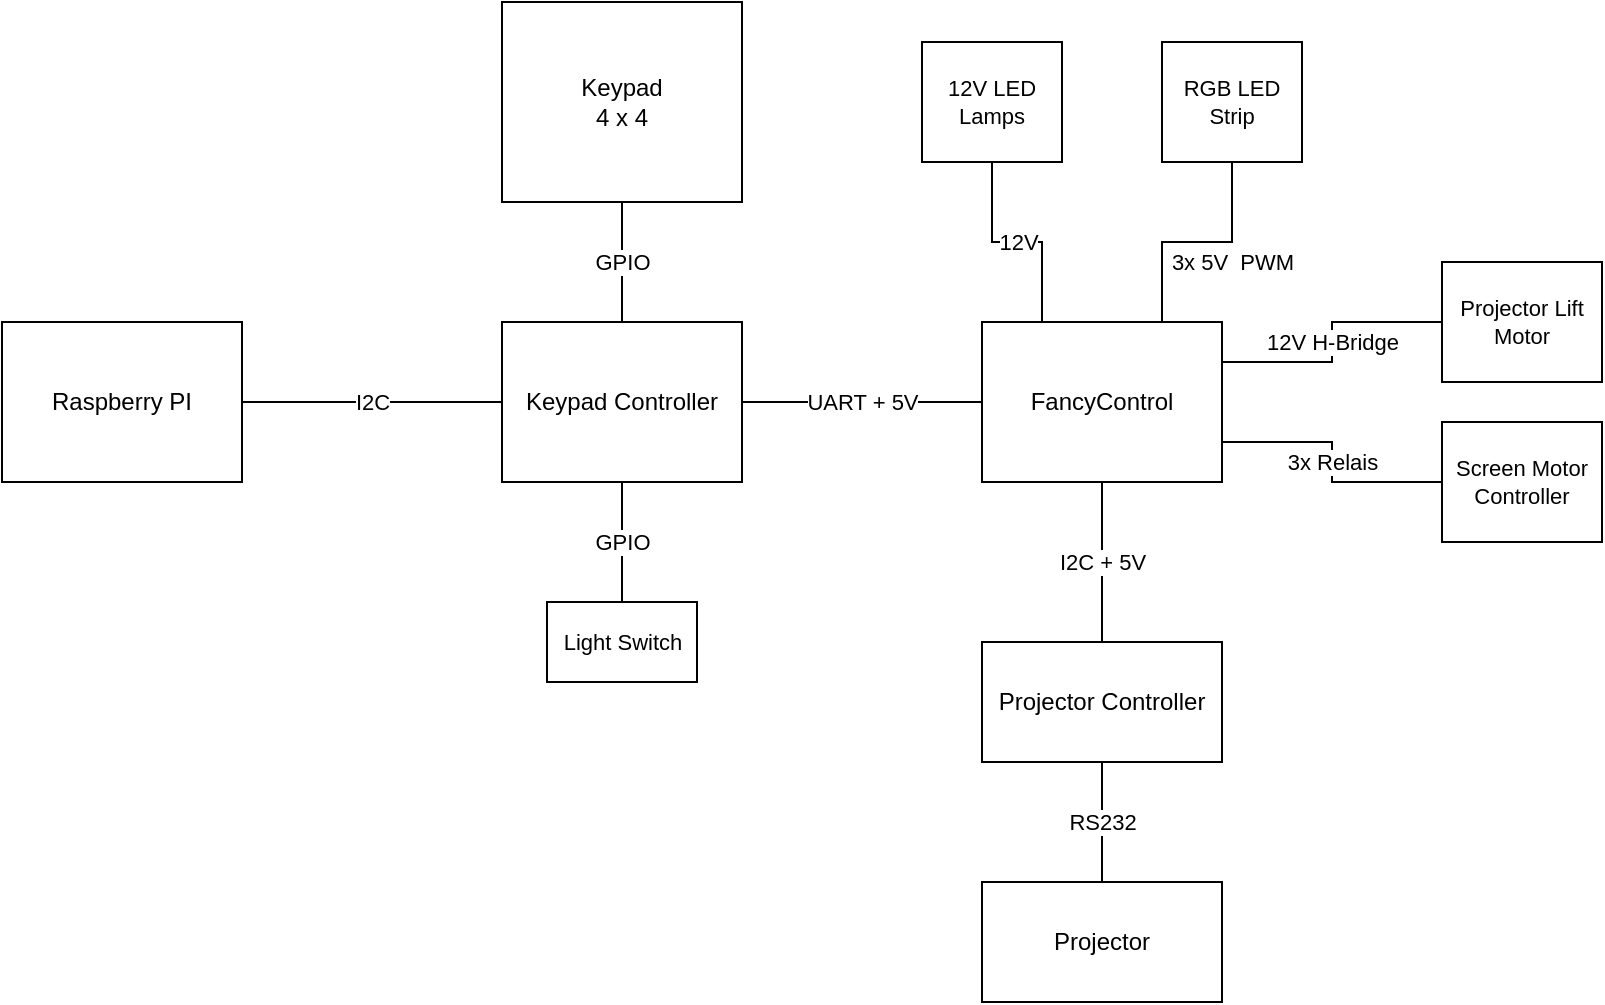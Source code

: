 <mxfile version="23.1.5" type="device">
  <diagram name="Boards" id="d6m3hvuM0N_5yRi7-RBz">
    <mxGraphModel dx="1114" dy="714" grid="1" gridSize="10" guides="1" tooltips="1" connect="1" arrows="1" fold="1" page="1" pageScale="1" pageWidth="850" pageHeight="1100" math="0" shadow="0">
      <root>
        <mxCell id="0" />
        <mxCell id="1" parent="0" />
        <mxCell id="b8Ejo3GVHlCG0hbeT8ZQ-8" value="I2C" style="edgeStyle=orthogonalEdgeStyle;rounded=0;orthogonalLoop=1;jettySize=auto;html=1;exitX=1;exitY=0.5;exitDx=0;exitDy=0;entryX=0;entryY=0.5;entryDx=0;entryDy=0;endArrow=none;endFill=0;" edge="1" parent="1" source="b8Ejo3GVHlCG0hbeT8ZQ-1" target="b8Ejo3GVHlCG0hbeT8ZQ-2">
          <mxGeometry relative="1" as="geometry" />
        </mxCell>
        <mxCell id="b8Ejo3GVHlCG0hbeT8ZQ-1" value="Raspberry PI" style="rounded=0;whiteSpace=wrap;html=1;" vertex="1" parent="1">
          <mxGeometry x="110" y="280" width="120" height="80" as="geometry" />
        </mxCell>
        <mxCell id="b8Ejo3GVHlCG0hbeT8ZQ-9" value="UART + 5V" style="edgeStyle=orthogonalEdgeStyle;rounded=0;orthogonalLoop=1;jettySize=auto;html=1;exitX=1;exitY=0.5;exitDx=0;exitDy=0;entryX=0;entryY=0.5;entryDx=0;entryDy=0;strokeColor=default;align=center;verticalAlign=middle;fontFamily=Helvetica;fontSize=11;fontColor=default;labelBackgroundColor=default;endArrow=none;endFill=0;" edge="1" parent="1" source="b8Ejo3GVHlCG0hbeT8ZQ-2" target="b8Ejo3GVHlCG0hbeT8ZQ-3">
          <mxGeometry relative="1" as="geometry" />
        </mxCell>
        <mxCell id="b8Ejo3GVHlCG0hbeT8ZQ-12" value="GPIO" style="edgeStyle=orthogonalEdgeStyle;rounded=0;orthogonalLoop=1;jettySize=auto;html=1;exitX=0.5;exitY=0;exitDx=0;exitDy=0;entryX=0.5;entryY=1;entryDx=0;entryDy=0;strokeColor=default;align=center;verticalAlign=middle;fontFamily=Helvetica;fontSize=11;fontColor=default;labelBackgroundColor=default;endArrow=none;endFill=0;" edge="1" parent="1" source="b8Ejo3GVHlCG0hbeT8ZQ-2" target="b8Ejo3GVHlCG0hbeT8ZQ-7">
          <mxGeometry relative="1" as="geometry" />
        </mxCell>
        <mxCell id="b8Ejo3GVHlCG0hbeT8ZQ-2" value="Keypad Controller" style="rounded=0;whiteSpace=wrap;html=1;" vertex="1" parent="1">
          <mxGeometry x="360" y="280" width="120" height="80" as="geometry" />
        </mxCell>
        <mxCell id="b8Ejo3GVHlCG0hbeT8ZQ-10" value="I2C + 5V" style="edgeStyle=orthogonalEdgeStyle;rounded=0;orthogonalLoop=1;jettySize=auto;html=1;exitX=0.5;exitY=1;exitDx=0;exitDy=0;entryX=0.5;entryY=0;entryDx=0;entryDy=0;strokeColor=default;align=center;verticalAlign=middle;fontFamily=Helvetica;fontSize=11;fontColor=default;labelBackgroundColor=default;endArrow=none;endFill=0;" edge="1" parent="1" source="b8Ejo3GVHlCG0hbeT8ZQ-3" target="b8Ejo3GVHlCG0hbeT8ZQ-4">
          <mxGeometry relative="1" as="geometry" />
        </mxCell>
        <mxCell id="b8Ejo3GVHlCG0hbeT8ZQ-19" value="3x Relais" style="edgeStyle=orthogonalEdgeStyle;rounded=0;orthogonalLoop=1;jettySize=auto;html=1;exitX=1;exitY=0.75;exitDx=0;exitDy=0;entryX=0;entryY=0.5;entryDx=0;entryDy=0;strokeColor=default;align=center;verticalAlign=middle;fontFamily=Helvetica;fontSize=11;fontColor=default;labelBackgroundColor=default;endArrow=none;endFill=0;" edge="1" parent="1" source="b8Ejo3GVHlCG0hbeT8ZQ-3" target="b8Ejo3GVHlCG0hbeT8ZQ-15">
          <mxGeometry relative="1" as="geometry" />
        </mxCell>
        <mxCell id="b8Ejo3GVHlCG0hbeT8ZQ-20" value="12V H-Bridge" style="edgeStyle=orthogonalEdgeStyle;rounded=0;orthogonalLoop=1;jettySize=auto;html=1;exitX=1;exitY=0.25;exitDx=0;exitDy=0;entryX=0;entryY=0.5;entryDx=0;entryDy=0;strokeColor=default;align=center;verticalAlign=middle;fontFamily=Helvetica;fontSize=11;fontColor=default;labelBackgroundColor=default;endArrow=none;endFill=0;" edge="1" parent="1" source="b8Ejo3GVHlCG0hbeT8ZQ-3" target="b8Ejo3GVHlCG0hbeT8ZQ-16">
          <mxGeometry relative="1" as="geometry" />
        </mxCell>
        <mxCell id="b8Ejo3GVHlCG0hbeT8ZQ-21" value="3x 5V&amp;nbsp; PWM" style="edgeStyle=orthogonalEdgeStyle;rounded=0;orthogonalLoop=1;jettySize=auto;html=1;exitX=0.75;exitY=0;exitDx=0;exitDy=0;entryX=0.5;entryY=1;entryDx=0;entryDy=0;strokeColor=default;align=center;verticalAlign=middle;fontFamily=Helvetica;fontSize=11;fontColor=default;labelBackgroundColor=default;endArrow=none;endFill=0;" edge="1" parent="1" source="b8Ejo3GVHlCG0hbeT8ZQ-3" target="b8Ejo3GVHlCG0hbeT8ZQ-18">
          <mxGeometry x="0.304" y="-10" relative="1" as="geometry">
            <mxPoint x="-10" y="10" as="offset" />
          </mxGeometry>
        </mxCell>
        <mxCell id="b8Ejo3GVHlCG0hbeT8ZQ-22" value="12V" style="edgeStyle=orthogonalEdgeStyle;rounded=0;orthogonalLoop=1;jettySize=auto;html=1;exitX=0.25;exitY=0;exitDx=0;exitDy=0;entryX=0.5;entryY=1;entryDx=0;entryDy=0;strokeColor=default;align=center;verticalAlign=middle;fontFamily=Helvetica;fontSize=11;fontColor=default;labelBackgroundColor=default;endArrow=none;endFill=0;" edge="1" parent="1" source="b8Ejo3GVHlCG0hbeT8ZQ-3" target="b8Ejo3GVHlCG0hbeT8ZQ-17">
          <mxGeometry relative="1" as="geometry" />
        </mxCell>
        <mxCell id="b8Ejo3GVHlCG0hbeT8ZQ-3" value="FancyControl" style="rounded=0;whiteSpace=wrap;html=1;" vertex="1" parent="1">
          <mxGeometry x="600" y="280" width="120" height="80" as="geometry" />
        </mxCell>
        <mxCell id="b8Ejo3GVHlCG0hbeT8ZQ-11" value="RS232" style="edgeStyle=orthogonalEdgeStyle;rounded=0;orthogonalLoop=1;jettySize=auto;html=1;exitX=0.5;exitY=1;exitDx=0;exitDy=0;entryX=0.5;entryY=0;entryDx=0;entryDy=0;strokeColor=default;align=center;verticalAlign=middle;fontFamily=Helvetica;fontSize=11;fontColor=default;labelBackgroundColor=default;endArrow=none;endFill=0;" edge="1" parent="1" source="b8Ejo3GVHlCG0hbeT8ZQ-4" target="b8Ejo3GVHlCG0hbeT8ZQ-6">
          <mxGeometry relative="1" as="geometry" />
        </mxCell>
        <mxCell id="b8Ejo3GVHlCG0hbeT8ZQ-4" value="Projector Controller" style="rounded=0;whiteSpace=wrap;html=1;" vertex="1" parent="1">
          <mxGeometry x="600" y="440" width="120" height="60" as="geometry" />
        </mxCell>
        <mxCell id="b8Ejo3GVHlCG0hbeT8ZQ-6" value="Projector" style="rounded=0;whiteSpace=wrap;html=1;" vertex="1" parent="1">
          <mxGeometry x="600" y="560" width="120" height="60" as="geometry" />
        </mxCell>
        <mxCell id="b8Ejo3GVHlCG0hbeT8ZQ-7" value="Keypad&lt;br&gt;4 x 4" style="rounded=0;whiteSpace=wrap;html=1;" vertex="1" parent="1">
          <mxGeometry x="360" y="120" width="120" height="100" as="geometry" />
        </mxCell>
        <mxCell id="b8Ejo3GVHlCG0hbeT8ZQ-14" value="GPIO" style="edgeStyle=orthogonalEdgeStyle;rounded=0;orthogonalLoop=1;jettySize=auto;html=1;exitX=0.5;exitY=0;exitDx=0;exitDy=0;entryX=0.5;entryY=1;entryDx=0;entryDy=0;strokeColor=default;align=center;verticalAlign=middle;fontFamily=Helvetica;fontSize=11;fontColor=default;labelBackgroundColor=default;endArrow=none;endFill=0;" edge="1" parent="1" source="b8Ejo3GVHlCG0hbeT8ZQ-13" target="b8Ejo3GVHlCG0hbeT8ZQ-2">
          <mxGeometry relative="1" as="geometry" />
        </mxCell>
        <mxCell id="b8Ejo3GVHlCG0hbeT8ZQ-13" value="Light Switch" style="rounded=0;whiteSpace=wrap;html=1;fontFamily=Helvetica;fontSize=11;fontColor=default;labelBackgroundColor=default;" vertex="1" parent="1">
          <mxGeometry x="382.5" y="420" width="75" height="40" as="geometry" />
        </mxCell>
        <mxCell id="b8Ejo3GVHlCG0hbeT8ZQ-15" value="Screen Motor Controller" style="rounded=0;whiteSpace=wrap;html=1;fontFamily=Helvetica;fontSize=11;fontColor=default;labelBackgroundColor=default;" vertex="1" parent="1">
          <mxGeometry x="830" y="330" width="80" height="60" as="geometry" />
        </mxCell>
        <mxCell id="b8Ejo3GVHlCG0hbeT8ZQ-16" value="Projector Lift Motor" style="rounded=0;whiteSpace=wrap;html=1;fontFamily=Helvetica;fontSize=11;fontColor=default;labelBackgroundColor=default;" vertex="1" parent="1">
          <mxGeometry x="830" y="250" width="80" height="60" as="geometry" />
        </mxCell>
        <mxCell id="b8Ejo3GVHlCG0hbeT8ZQ-17" value="12V LED Lamps" style="rounded=0;whiteSpace=wrap;html=1;fontFamily=Helvetica;fontSize=11;fontColor=default;labelBackgroundColor=default;" vertex="1" parent="1">
          <mxGeometry x="570" y="140" width="70" height="60" as="geometry" />
        </mxCell>
        <mxCell id="b8Ejo3GVHlCG0hbeT8ZQ-18" value="RGB LED Strip" style="rounded=0;whiteSpace=wrap;html=1;fontFamily=Helvetica;fontSize=11;fontColor=default;labelBackgroundColor=default;" vertex="1" parent="1">
          <mxGeometry x="690" y="140" width="70" height="60" as="geometry" />
        </mxCell>
      </root>
    </mxGraphModel>
  </diagram>
</mxfile>
